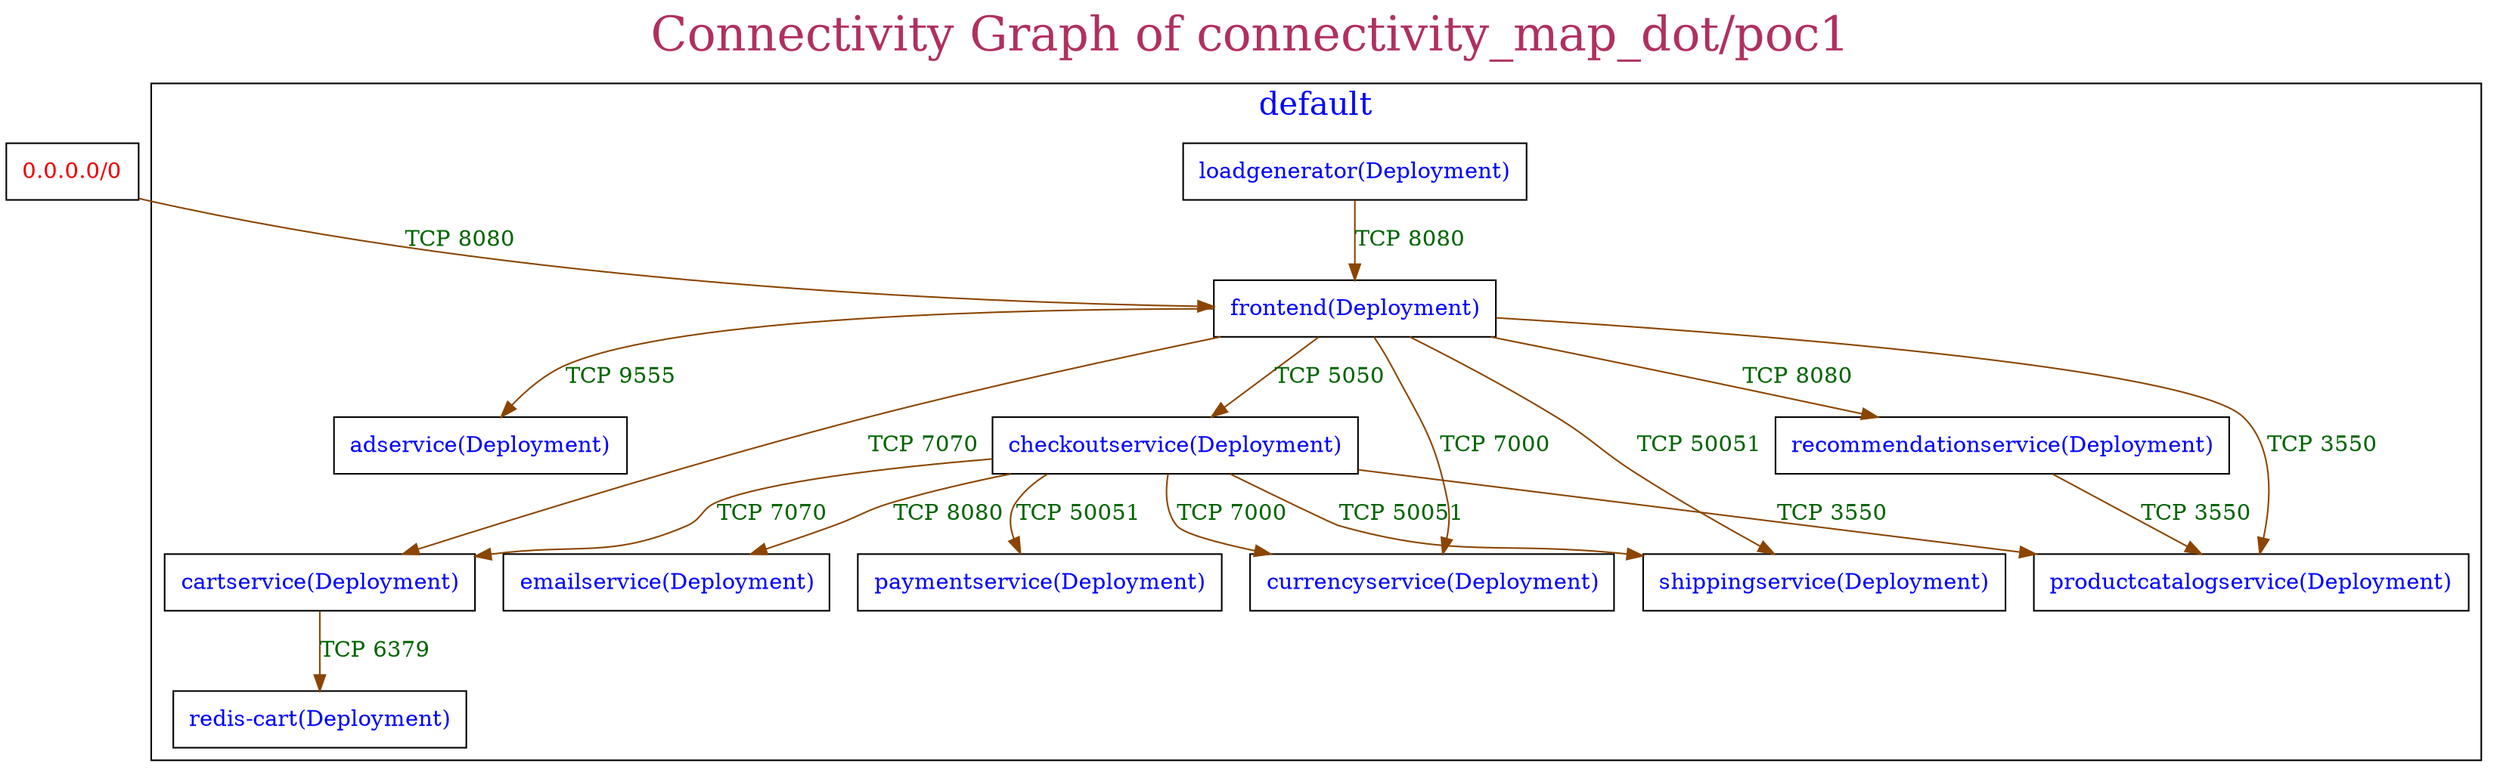 // The Connectivity Graph of connectivity_map_dot/poc1
digraph {
	label="Connectivity Graph of connectivity_map_dot/poc1"	labelloc = "t"
	fontsize=30
	fontcolor=maroon
	"0.0.0.0/0" [label=<<table border="0" cellspacing="0"><tr><td>0.0.0.0/0</td></tr></table>> shape=box fontcolor=red2]
subgraph cluster_default_namespace{
	label="default"
	fontsize=20
	fontcolor=blue
	"default/adservice(Deployment)" [label=<<table border="0" cellspacing="0"><tr><td>adservice(Deployment)</td></tr></table>> shape=box fontcolor=blue]
	"default/cartservice(Deployment)" [label=<<table border="0" cellspacing="0"><tr><td>cartservice(Deployment)</td></tr></table>> shape=box fontcolor=blue]
	"default/checkoutservice(Deployment)" [label=<<table border="0" cellspacing="0"><tr><td>checkoutservice(Deployment)</td></tr></table>> shape=box fontcolor=blue]
	"default/currencyservice(Deployment)" [label=<<table border="0" cellspacing="0"><tr><td>currencyservice(Deployment)</td></tr></table>> shape=box fontcolor=blue]
	"default/emailservice(Deployment)" [label=<<table border="0" cellspacing="0"><tr><td>emailservice(Deployment)</td></tr></table>> shape=box fontcolor=blue]
	"default/frontend(Deployment)" [label=<<table border="0" cellspacing="0"><tr><td>frontend(Deployment)</td></tr></table>> shape=box fontcolor=blue]
	"default/loadgenerator(Deployment)" [label=<<table border="0" cellspacing="0"><tr><td>loadgenerator(Deployment)</td></tr></table>> shape=box fontcolor=blue]
	"default/paymentservice(Deployment)" [label=<<table border="0" cellspacing="0"><tr><td>paymentservice(Deployment)</td></tr></table>> shape=box fontcolor=blue]
	"default/productcatalogservice(Deployment)" [label=<<table border="0" cellspacing="0"><tr><td>productcatalogservice(Deployment)</td></tr></table>> shape=box fontcolor=blue]
	"default/recommendationservice(Deployment)" [label=<<table border="0" cellspacing="0"><tr><td>recommendationservice(Deployment)</td></tr></table>> shape=box fontcolor=blue]
	"default/redis-cart(Deployment)" [label=<<table border="0" cellspacing="0"><tr><td>redis-cart(Deployment)</td></tr></table>> shape=box fontcolor=blue]
	"default/shippingservice(Deployment)" [label=<<table border="0" cellspacing="0"><tr><td>shippingservice(Deployment)</td></tr></table>> shape=box fontcolor=blue]
}
	"0.0.0.0/0" -> "default/frontend(Deployment)"[label="TCP 8080" color=darkorange4 fontcolor=darkgreen dir=both arrowhead=normal arrowtail=none]
	"default/cartservice(Deployment)" -> "default/redis-cart(Deployment)"[label="TCP 6379" color=darkorange4 fontcolor=darkgreen dir=both arrowhead=normal arrowtail=none]
	"default/checkoutservice(Deployment)" -> "default/cartservice(Deployment)"[label="TCP 7070" color=darkorange4 fontcolor=darkgreen dir=both arrowhead=normal arrowtail=none]
	"default/checkoutservice(Deployment)" -> "default/currencyservice(Deployment)"[label="TCP 7000" color=darkorange4 fontcolor=darkgreen dir=both arrowhead=normal arrowtail=none]
	"default/checkoutservice(Deployment)" -> "default/emailservice(Deployment)"[label="TCP 8080" color=darkorange4 fontcolor=darkgreen dir=both arrowhead=normal arrowtail=none]
	"default/checkoutservice(Deployment)" -> "default/paymentservice(Deployment)"[label="TCP 50051" color=darkorange4 fontcolor=darkgreen dir=both arrowhead=normal arrowtail=none]
	"default/checkoutservice(Deployment)" -> "default/productcatalogservice(Deployment)"[label="TCP 3550" color=darkorange4 fontcolor=darkgreen dir=both arrowhead=normal arrowtail=none]
	"default/checkoutservice(Deployment)" -> "default/shippingservice(Deployment)"[label="TCP 50051" color=darkorange4 fontcolor=darkgreen dir=both arrowhead=normal arrowtail=none]
	"default/frontend(Deployment)" -> "default/adservice(Deployment)"[label="TCP 9555" color=darkorange4 fontcolor=darkgreen dir=both arrowhead=normal arrowtail=none]
	"default/frontend(Deployment)" -> "default/cartservice(Deployment)"[label="TCP 7070" color=darkorange4 fontcolor=darkgreen dir=both arrowhead=normal arrowtail=none]
	"default/frontend(Deployment)" -> "default/checkoutservice(Deployment)"[label="TCP 5050" color=darkorange4 fontcolor=darkgreen dir=both arrowhead=normal arrowtail=none]
	"default/frontend(Deployment)" -> "default/currencyservice(Deployment)"[label="TCP 7000" color=darkorange4 fontcolor=darkgreen dir=both arrowhead=normal arrowtail=none]
	"default/frontend(Deployment)" -> "default/productcatalogservice(Deployment)"[label="TCP 3550" color=darkorange4 fontcolor=darkgreen dir=both arrowhead=normal arrowtail=none]
	"default/frontend(Deployment)" -> "default/recommendationservice(Deployment)"[label="TCP 8080" color=darkorange4 fontcolor=darkgreen dir=both arrowhead=normal arrowtail=none]
	"default/frontend(Deployment)" -> "default/shippingservice(Deployment)"[label="TCP 50051" color=darkorange4 fontcolor=darkgreen dir=both arrowhead=normal arrowtail=none]
	"default/loadgenerator(Deployment)" -> "default/frontend(Deployment)"[label="TCP 8080" color=darkorange4 fontcolor=darkgreen dir=both arrowhead=normal arrowtail=none]
	"default/recommendationservice(Deployment)" -> "default/productcatalogservice(Deployment)"[label="TCP 3550" color=darkorange4 fontcolor=darkgreen dir=both arrowhead=normal arrowtail=none]
}
